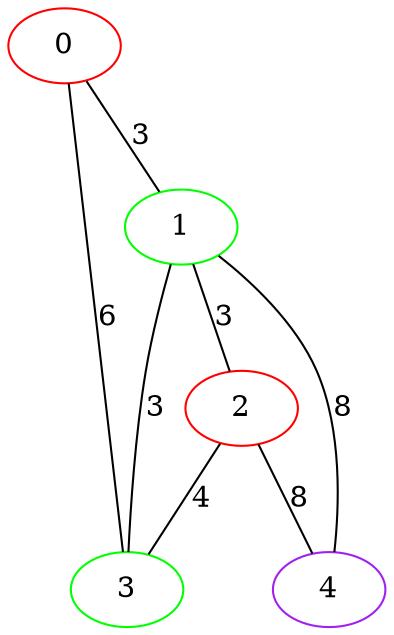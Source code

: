 graph "" {
0 [color=red, weight=1];
1 [color=green, weight=2];
2 [color=red, weight=1];
3 [color=green, weight=2];
4 [color=purple, weight=4];
0 -- 1  [key=0, label=3];
0 -- 3  [key=0, label=6];
1 -- 2  [key=0, label=3];
1 -- 3  [key=0, label=3];
1 -- 4  [key=0, label=8];
2 -- 3  [key=0, label=4];
2 -- 4  [key=0, label=8];
}
